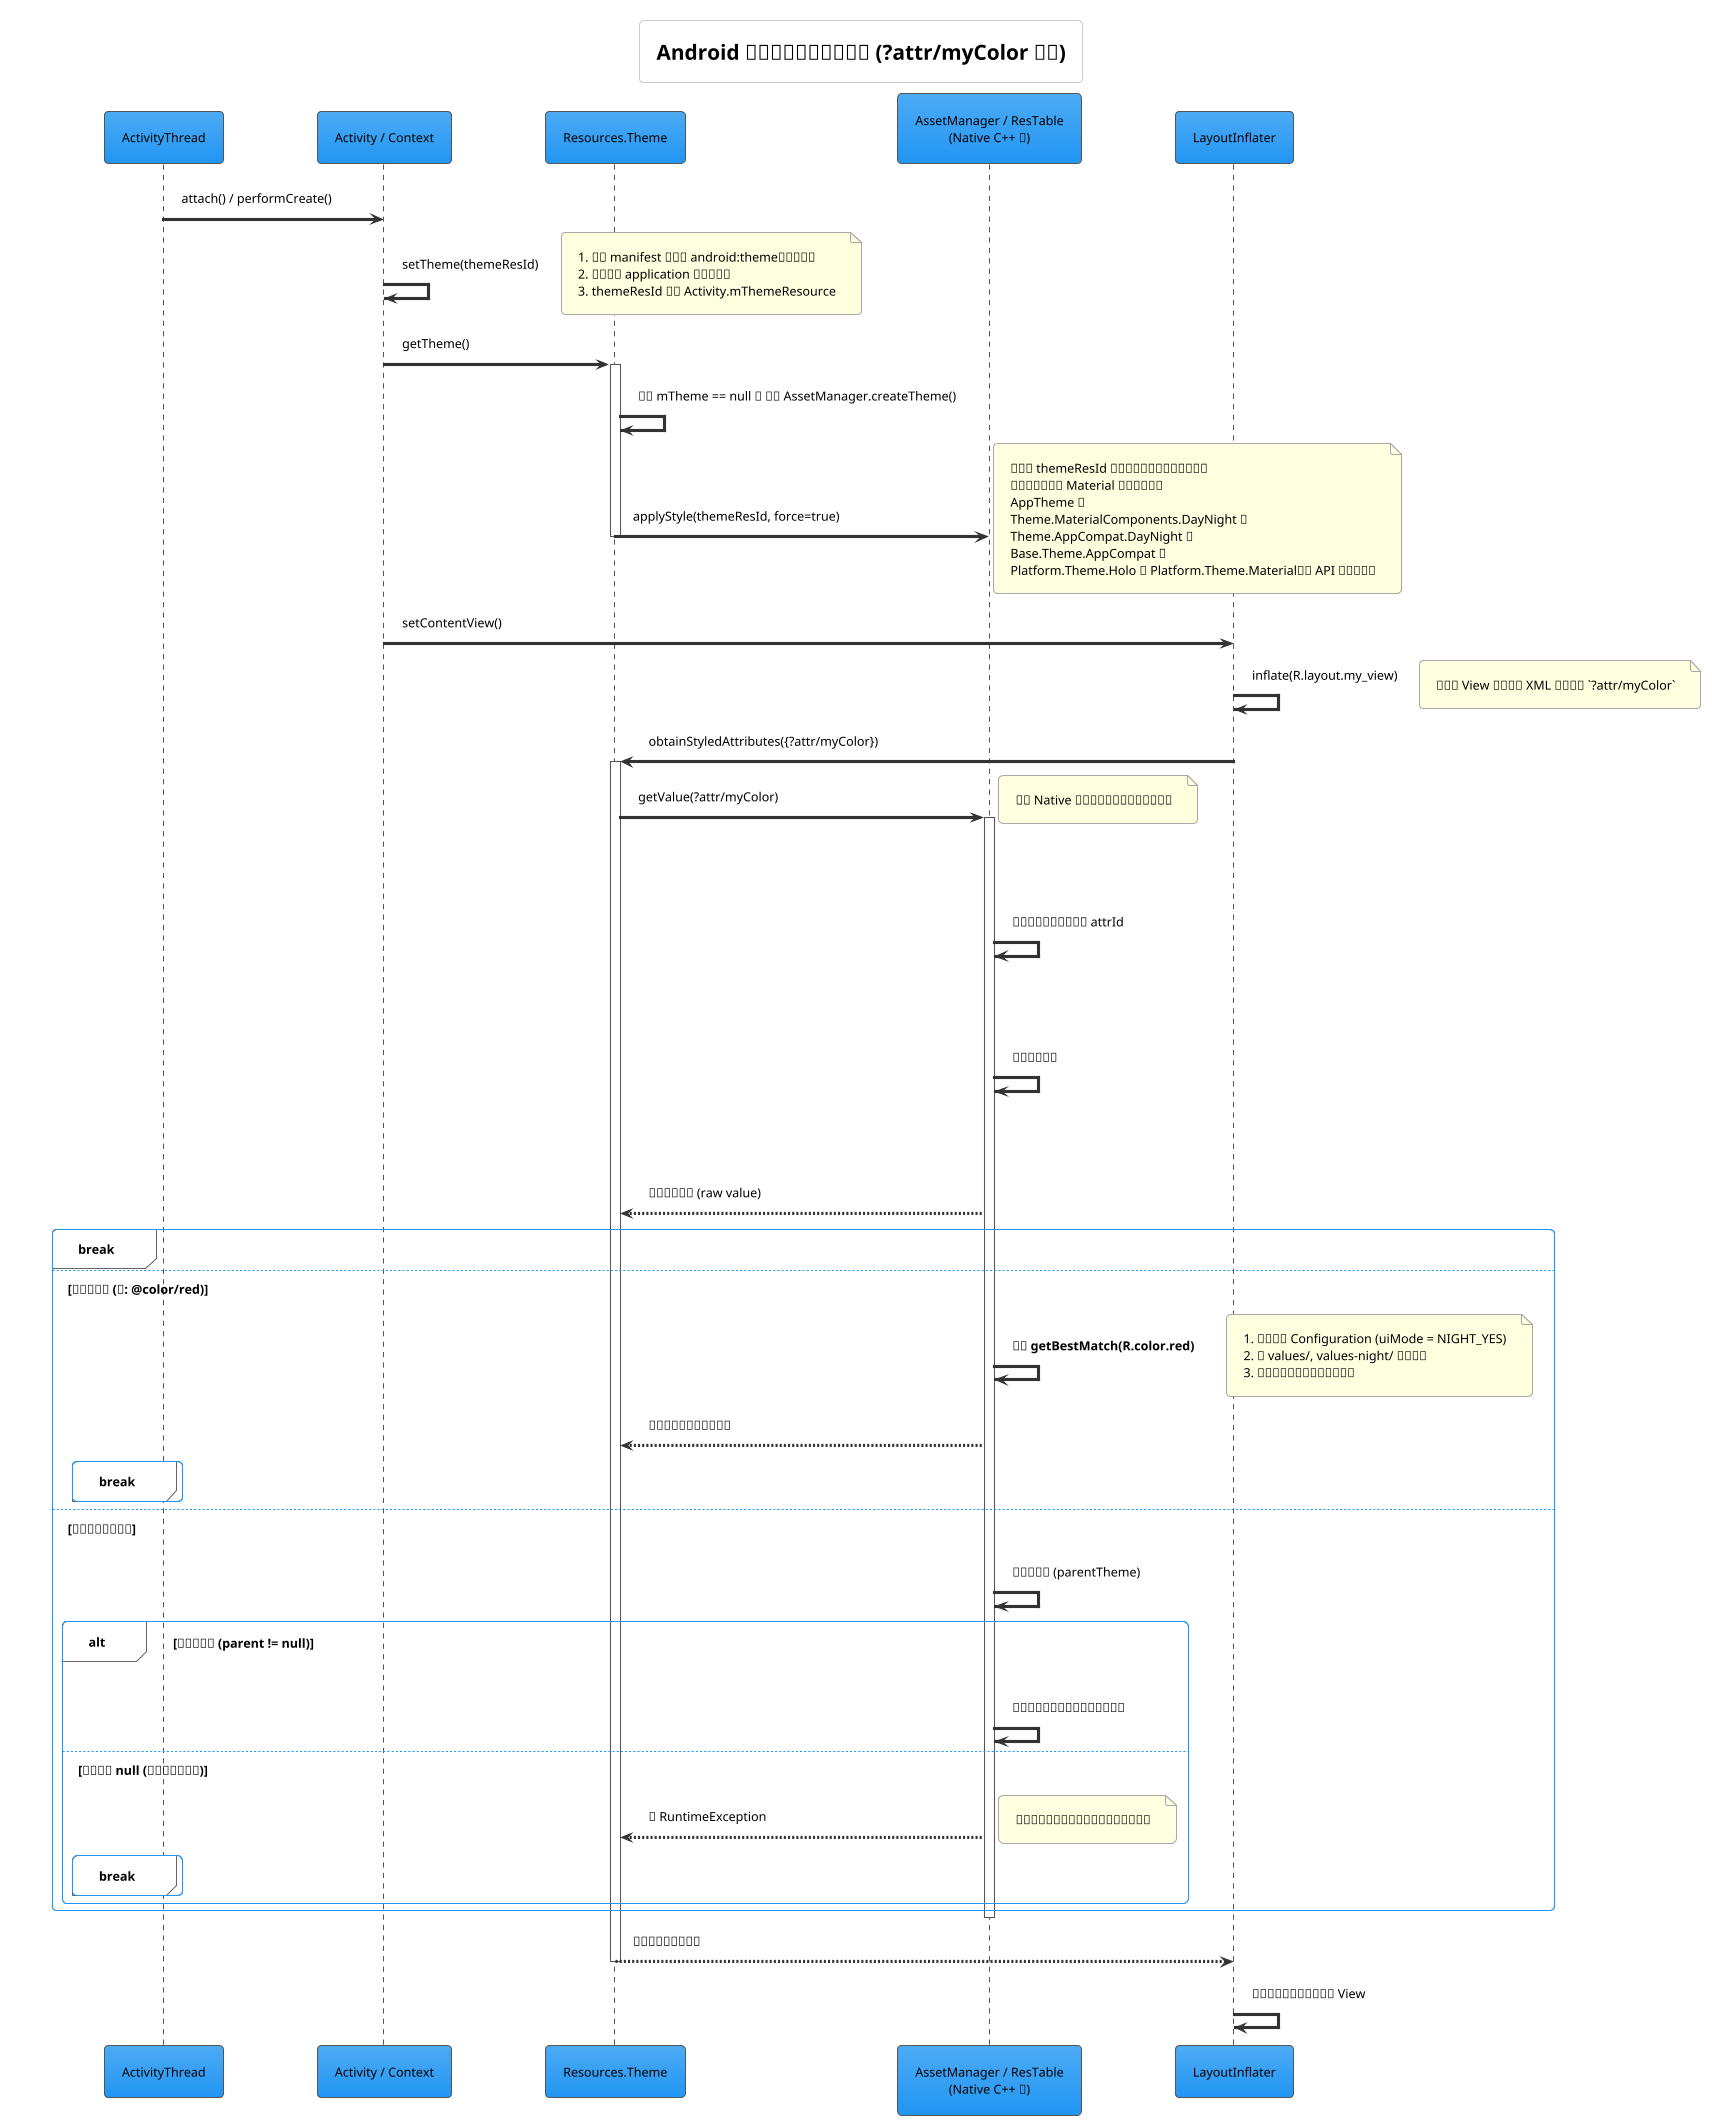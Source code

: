 @startuml
!theme materia
skinparam defaultFontName "Noto Sans"
' 样式配置
skinparam defaultFontColor #000000
skinparam shadowing false
skinparam sequence {
    LifeLineBorderColor #555555
    ActorBorderColor #555555
    ParticipantBorderColor #555555
    ArrowColor #333333
}
skinparam note {
    BackgroundColor #FFFFE0
    BorderColor #A8A8A8
}

title Android 主题属性查找完整流程 (?attr/myColor 示例)

participant "ActivityThread" as AppThread
participant "Activity / Context" as AppActivity
participant "Resources.Theme" as JavaTheme
participant "AssetManager / ResTable\n(Native C++ 层)" as NativeLib
participant "LayoutInflater" as Inflater

' ==== 前置：Theme 对象准备过程 ====
AppThread -> AppActivity: attach() / performCreate()
AppActivity -> AppActivity: setTheme(themeResId)
note right
  1. 如果 manifest 中声明 android:theme，则取该值
  2. 否则使用 application 的默认主题
  3. themeResId 存入 Activity.mThemeResource
end note

AppActivity -> JavaTheme: getTheme()
activate JavaTheme
JavaTheme -> JavaTheme: 如果 mTheme == null → 调用 AssetManager.createTheme()
JavaTheme -> NativeLib: applyStyle(themeResId, force=true)
note right
  从指定 themeResId 开始，向父主题递归合并属性  
  形成继承链（以 Material 主题为例）：  
  AppTheme →  
  Theme.MaterialComponents.DayNight →  
  Theme.AppCompat.DayNight →  
  Base.Theme.AppCompat →  
  Platform.Theme.Holo 或 Platform.Theme.Material（视 API 版本而定）
end note
deactivate JavaTheme

' ==== 主流程：渲染并解析属性 ====
AppActivity -> Inflater: setContentView()
Inflater -> Inflater: inflate(R.layout.my_view)
note right: 在渲染 View 时，发现 XML 中使用了 `?attr/myColor`

Inflater -> JavaTheme: obtainStyledAttributes({?attr/myColor})
activate JavaTheme

JavaTheme -> NativeLib: getValue(?attr/myColor)
activate NativeLib
note right: 调用 Native 方法开始在主题继承链中查找

loop 在主题继承链中查找 (当前主题 -> 父主题 -> ...)
    NativeLib -> NativeLib: 在当前层级主题中查找 attrId
    
    alt 成功找到属性
        NativeLib -> NativeLib: 检查值的类型
        
        alt 是直接值 (例: #FFFF0000)
            NativeLib --> JavaTheme: 返回该直接值 (raw value)
            break
            
        else 是资源引用 (例: @color/red)
            NativeLib -> NativeLib: **调用 getBestMatch(R.color.red)**
            note right
                1. 结合当前 Configuration (uiMode = NIGHT_YES)
                2. 在 values/, values-night/ 等目录中
                3. 选择与设备状态最匹配的资源
            end note
            NativeLib --> JavaTheme: 返回匹配到的最终资源值
            break
        end
        
    else 在当前层级未找到
        NativeLib -> NativeLib: 获取父主题 (parentTheme)
        
        alt 父主题存在 (parent != null)
             NativeLib -> NativeLib: 将父主题设为当前层级，继续循环
        else 父主题为 null (已到继承链顶端)
            NativeLib --> JavaTheme: ❌ RuntimeException
            note right: 错误：属性未在主题或其父主题中定义！
            break
        end
    end
end

deactivate NativeLib

JavaTheme --> Inflater: 最终解析后的颜色值
deactivate JavaTheme

Inflater -> Inflater: 使用获取到的颜色值渲染 View
@enduml
